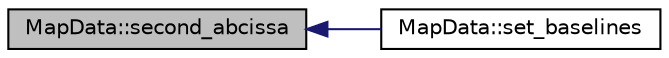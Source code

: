 digraph "MapData::second_abcissa"
{
  edge [fontname="Helvetica",fontsize="10",labelfontname="Helvetica",labelfontsize="10"];
  node [fontname="Helvetica",fontsize="10",shape=record];
  rankdir="LR";
  Node1 [label="MapData::second_abcissa",height=0.2,width=0.4,color="black", fillcolor="grey75", style="filled" fontcolor="black"];
  Node1 -> Node2 [dir="back",color="midnightblue",fontsize="10",style="solid",fontname="Helvetica"];
  Node2 [label="MapData::set_baselines",height=0.2,width=0.4,color="black", fillcolor="white", style="filled",URL="$class_map_data.html#a97526ae9d24b91c15b2c1912b229a9b5",tooltip="MapData::set_baselines. "];
}
